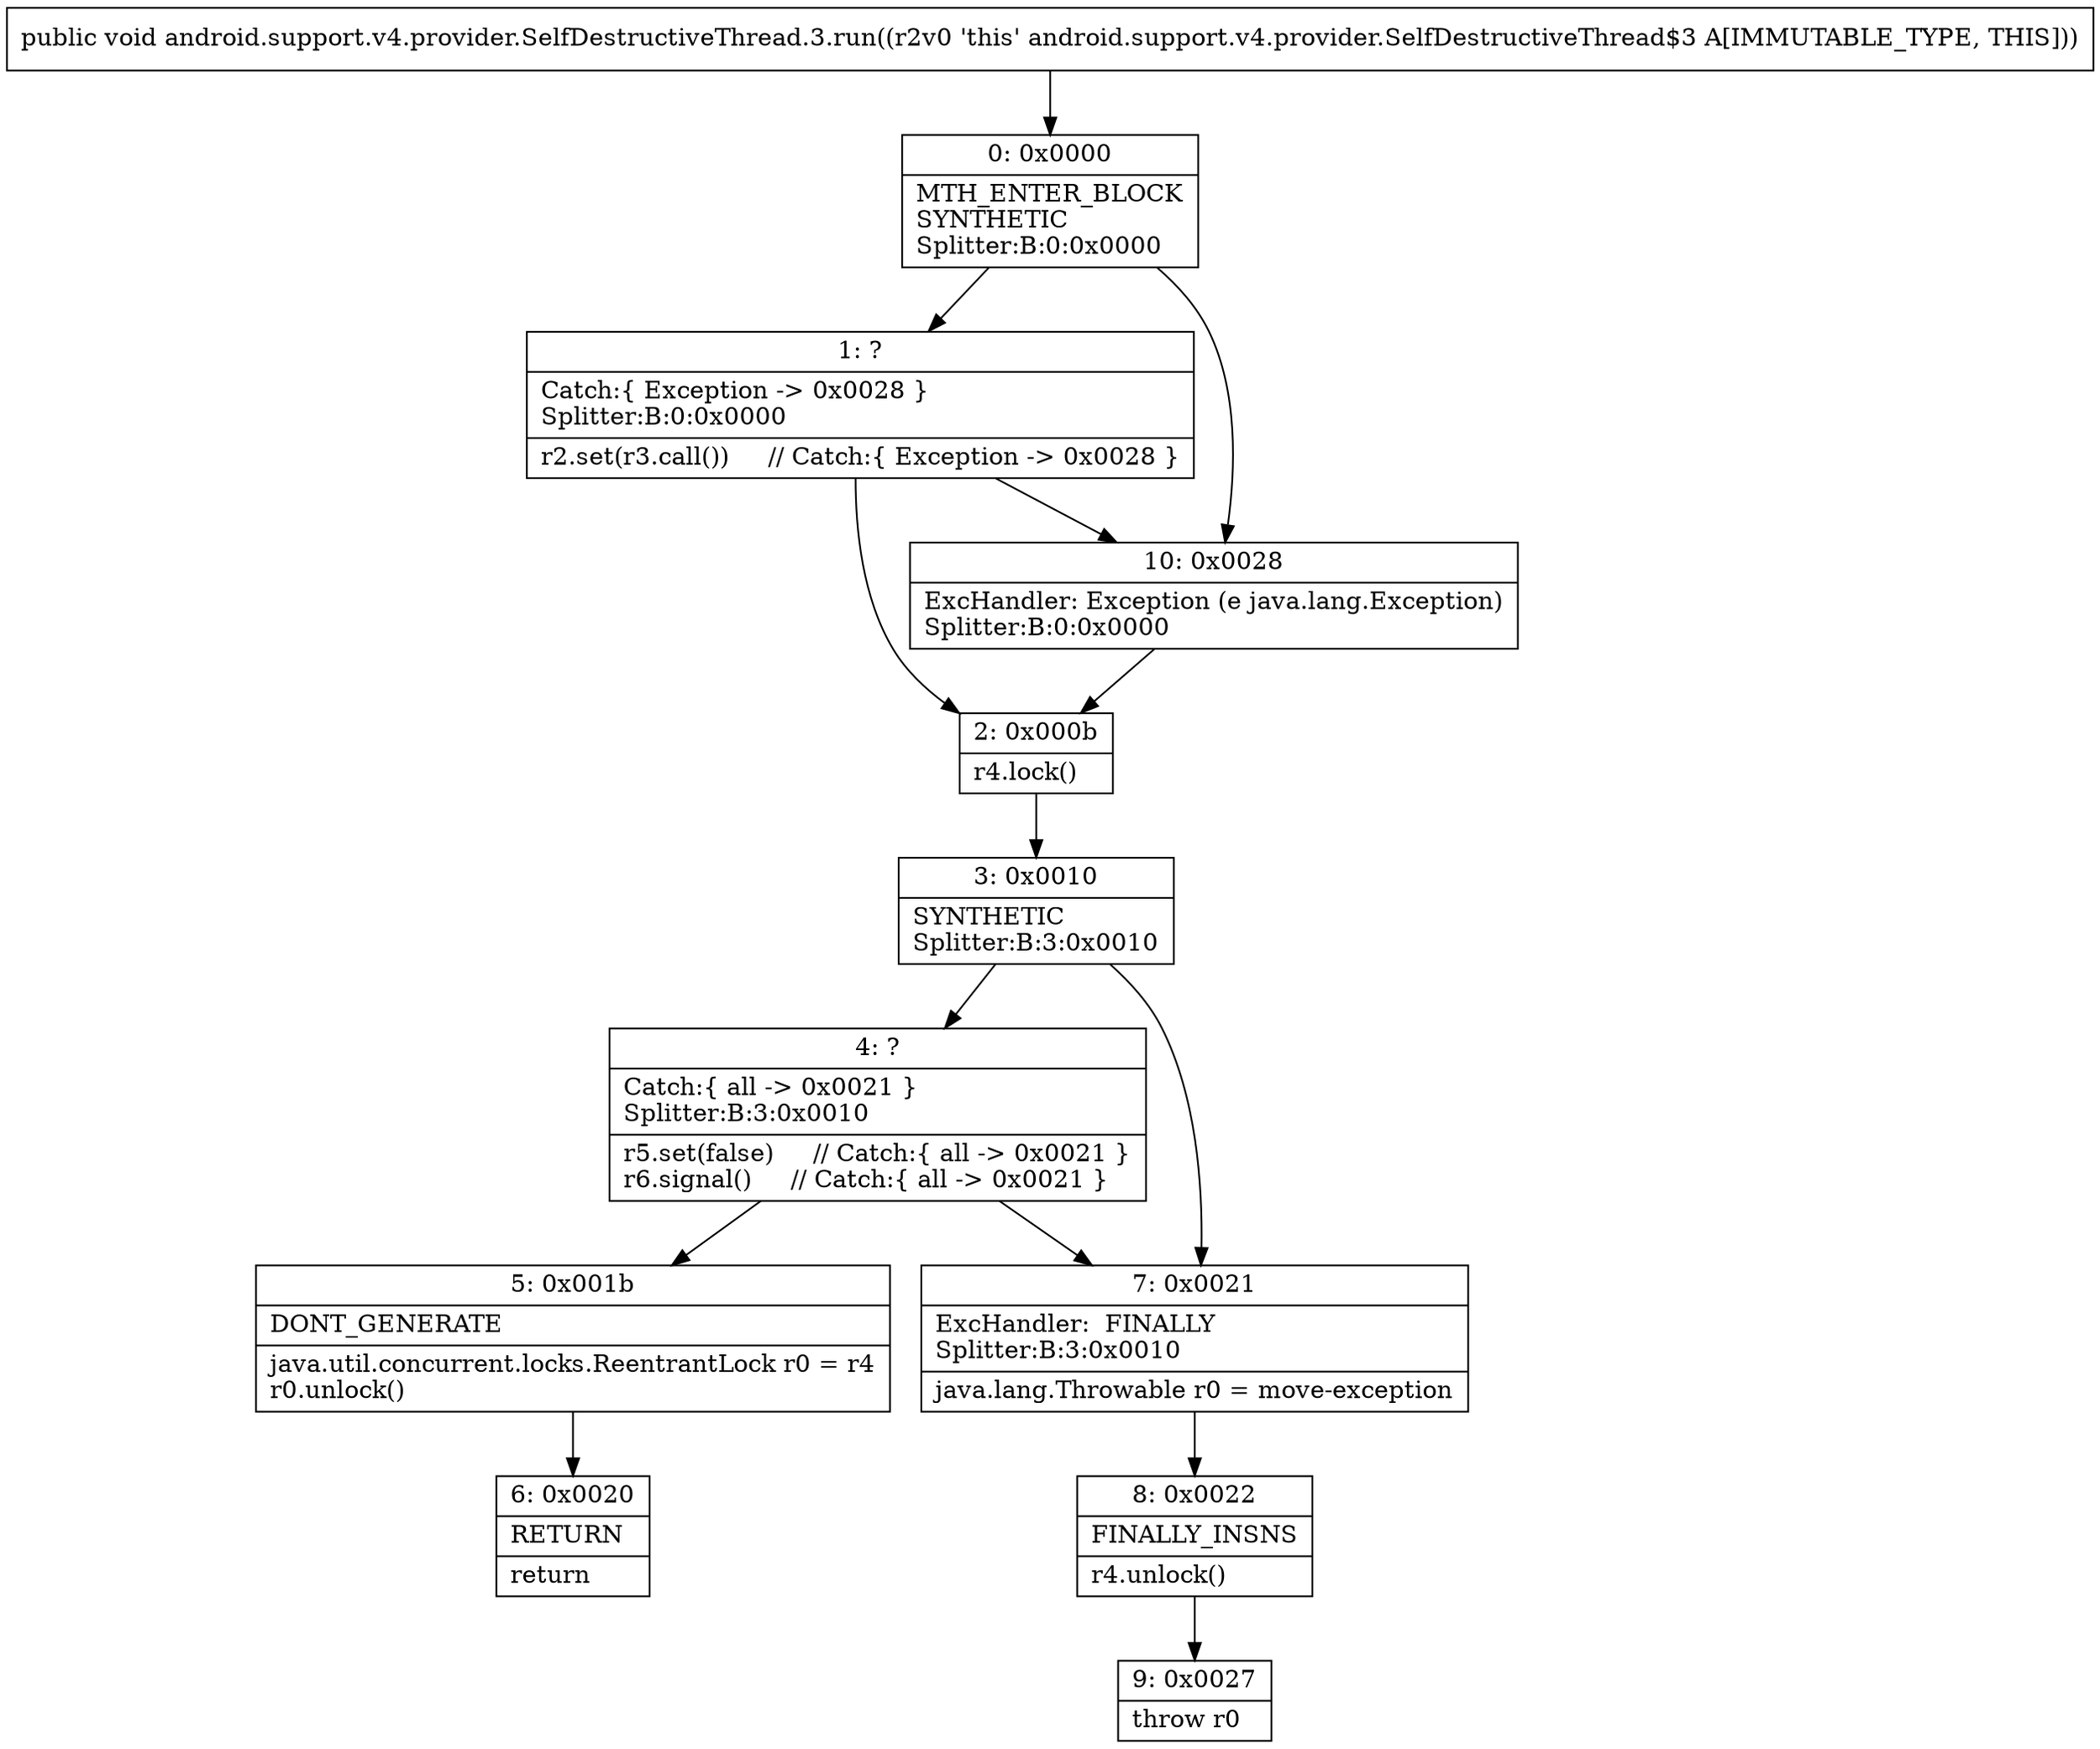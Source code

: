 digraph "CFG forandroid.support.v4.provider.SelfDestructiveThread.3.run()V" {
Node_0 [shape=record,label="{0\:\ 0x0000|MTH_ENTER_BLOCK\lSYNTHETIC\lSplitter:B:0:0x0000\l}"];
Node_1 [shape=record,label="{1\:\ ?|Catch:\{ Exception \-\> 0x0028 \}\lSplitter:B:0:0x0000\l|r2.set(r3.call())     \/\/ Catch:\{ Exception \-\> 0x0028 \}\l}"];
Node_2 [shape=record,label="{2\:\ 0x000b|r4.lock()\l}"];
Node_3 [shape=record,label="{3\:\ 0x0010|SYNTHETIC\lSplitter:B:3:0x0010\l}"];
Node_4 [shape=record,label="{4\:\ ?|Catch:\{ all \-\> 0x0021 \}\lSplitter:B:3:0x0010\l|r5.set(false)     \/\/ Catch:\{ all \-\> 0x0021 \}\lr6.signal()     \/\/ Catch:\{ all \-\> 0x0021 \}\l}"];
Node_5 [shape=record,label="{5\:\ 0x001b|DONT_GENERATE\l|java.util.concurrent.locks.ReentrantLock r0 = r4\lr0.unlock()\l}"];
Node_6 [shape=record,label="{6\:\ 0x0020|RETURN\l|return\l}"];
Node_7 [shape=record,label="{7\:\ 0x0021|ExcHandler:  FINALLY\lSplitter:B:3:0x0010\l|java.lang.Throwable r0 = move\-exception\l}"];
Node_8 [shape=record,label="{8\:\ 0x0022|FINALLY_INSNS\l|r4.unlock()\l}"];
Node_9 [shape=record,label="{9\:\ 0x0027|throw r0\l}"];
Node_10 [shape=record,label="{10\:\ 0x0028|ExcHandler: Exception (e java.lang.Exception)\lSplitter:B:0:0x0000\l}"];
MethodNode[shape=record,label="{public void android.support.v4.provider.SelfDestructiveThread.3.run((r2v0 'this' android.support.v4.provider.SelfDestructiveThread$3 A[IMMUTABLE_TYPE, THIS])) }"];
MethodNode -> Node_0;
Node_0 -> Node_1;
Node_0 -> Node_10;
Node_1 -> Node_2;
Node_1 -> Node_10;
Node_2 -> Node_3;
Node_3 -> Node_4;
Node_3 -> Node_7;
Node_4 -> Node_5;
Node_4 -> Node_7;
Node_5 -> Node_6;
Node_7 -> Node_8;
Node_8 -> Node_9;
Node_10 -> Node_2;
}

